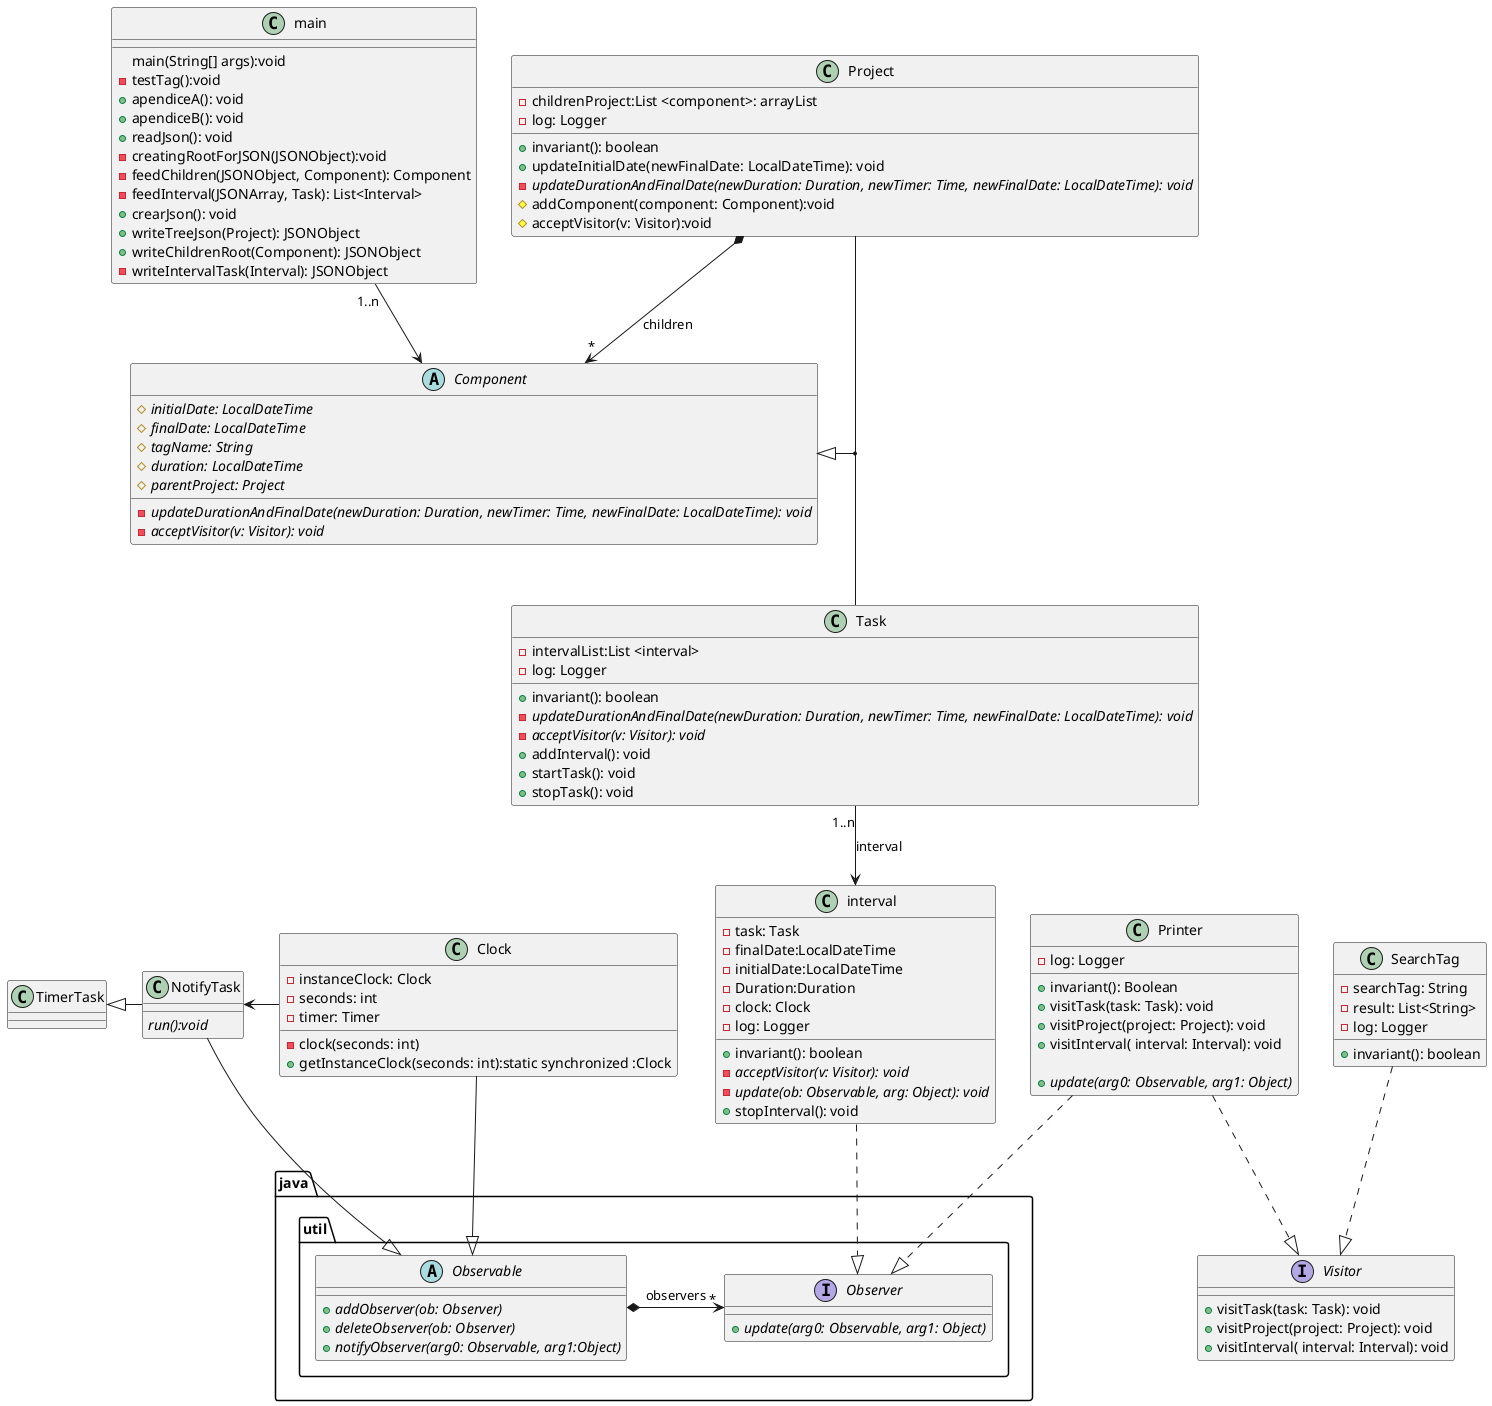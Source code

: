 @startuml

'https://plantuml.com/class-diagram



class main{
  main(String[] args):void
  -testTag():void
  +apendiceA(): void
  +apendiceB(): void
  +readJson(): void
  -creatingRootForJSON(JSONObject):void
  -feedChildren(JSONObject, Component): Component
  -feedInterval(JSONArray, Task): List<Interval>
  +crearJson(): void
  +writeTreeJson(Project): JSONObject
  +writeChildrenRoot(Component): JSONObject
  -writeIntervalTask(Interval): JSONObject
}
abstract Component{
    {abstract}#initialDate: LocalDateTime
    {abstract}#finalDate: LocalDateTime
    {abstract}#tagName: String
    {abstract}#duration: LocalDateTime
    {abstract}#parentProject: Project
    {abstract}-updateDurationAndFinalDate(newDuration: Duration, newTimer: Time, newFinalDate: LocalDateTime): void
    {abstract}-acceptVisitor(v: Visitor): void
}

Interface Visitor{
    +visitTask(task: Task): void
    +visitProject(project: Project): void
    +visitInterval( interval: Interval): void

}

class Project{
    -childrenProject:List <component>: arrayList
    -log: Logger
    
    +invariant(): boolean
    +updateInitialDate(newFinalDate: LocalDateTime): void
    {abstract}-updateDurationAndFinalDate(newDuration: Duration, newTimer: Time, newFinalDate: LocalDateTime): void
    #addComponent(component: Component):void
    #acceptVisitor(v: Visitor):void
}

class Task {
    -intervalList:List <interval>
    -log: Logger
    
    +invariant(): boolean
    {abstract}-updateDurationAndFinalDate(newDuration: Duration, newTimer: Time, newFinalDate: LocalDateTime): void
    {abstract}-acceptVisitor(v: Visitor): void
    +addInterval(): void
    +startTask(): void
    +stopTask(): void
}
class interval{
    -task: Task
    -finalDate:LocalDateTime
    -initialDate:LocalDateTime
    -Duration:Duration
    -clock: Clock
    -log: Logger
    
    +invariant(): boolean
    {abstract}-acceptVisitor(v: Visitor): void
    {abstract}-update(ob: Observable, arg: Object): void
    +stopInterval(): void

}

package java.util{

    interface Observer {

        +{abstract}update(arg0: Observable, arg1: Object)

    }

    Abstract Observable
    {
       +{abstract}addObserver(ob: Observer)
       +{abstract}deleteObserver(ob: Observer)
       +{abstract}notifyObserver(arg0: Observable, arg1:Object)
    }



}

class Clock {
    -instanceClock: Clock
    -seconds: int
    -timer: Timer
    -clock(seconds: int)
    +getInstanceClock(seconds: int):static synchronized :Clock

}

class NotifyTask{
    {abstract}run():void
}

class Printer{
    -log: Logger

    +invariant(): Boolean
    +visitTask(task: Task): void
    +visitProject(project: Project): void
    +visitInterval( interval: Interval): void

    +{abstract}update(arg0: Observable, arg1: Object)
}


class SearchTag {
    -searchTag: String
    -result: List<String>
    -log: Logger
    
    
    +invariant(): boolean

}

Clock-left->NotifyTask
NotifyTask--|>Observable
NotifyTask-left-|>TimerTask

SearchTag..|>Visitor

Printer..|>Visitor
Printer..|>Observer

main"1..n"--> Component
Project *--> "*"Component:children

Component <|--down(Project,Task)

Clock--|> Observable
interval ..|> Observer
Observable*--left>"*"Observer:observers
Task "1..n"--> interval:interval

@enduml